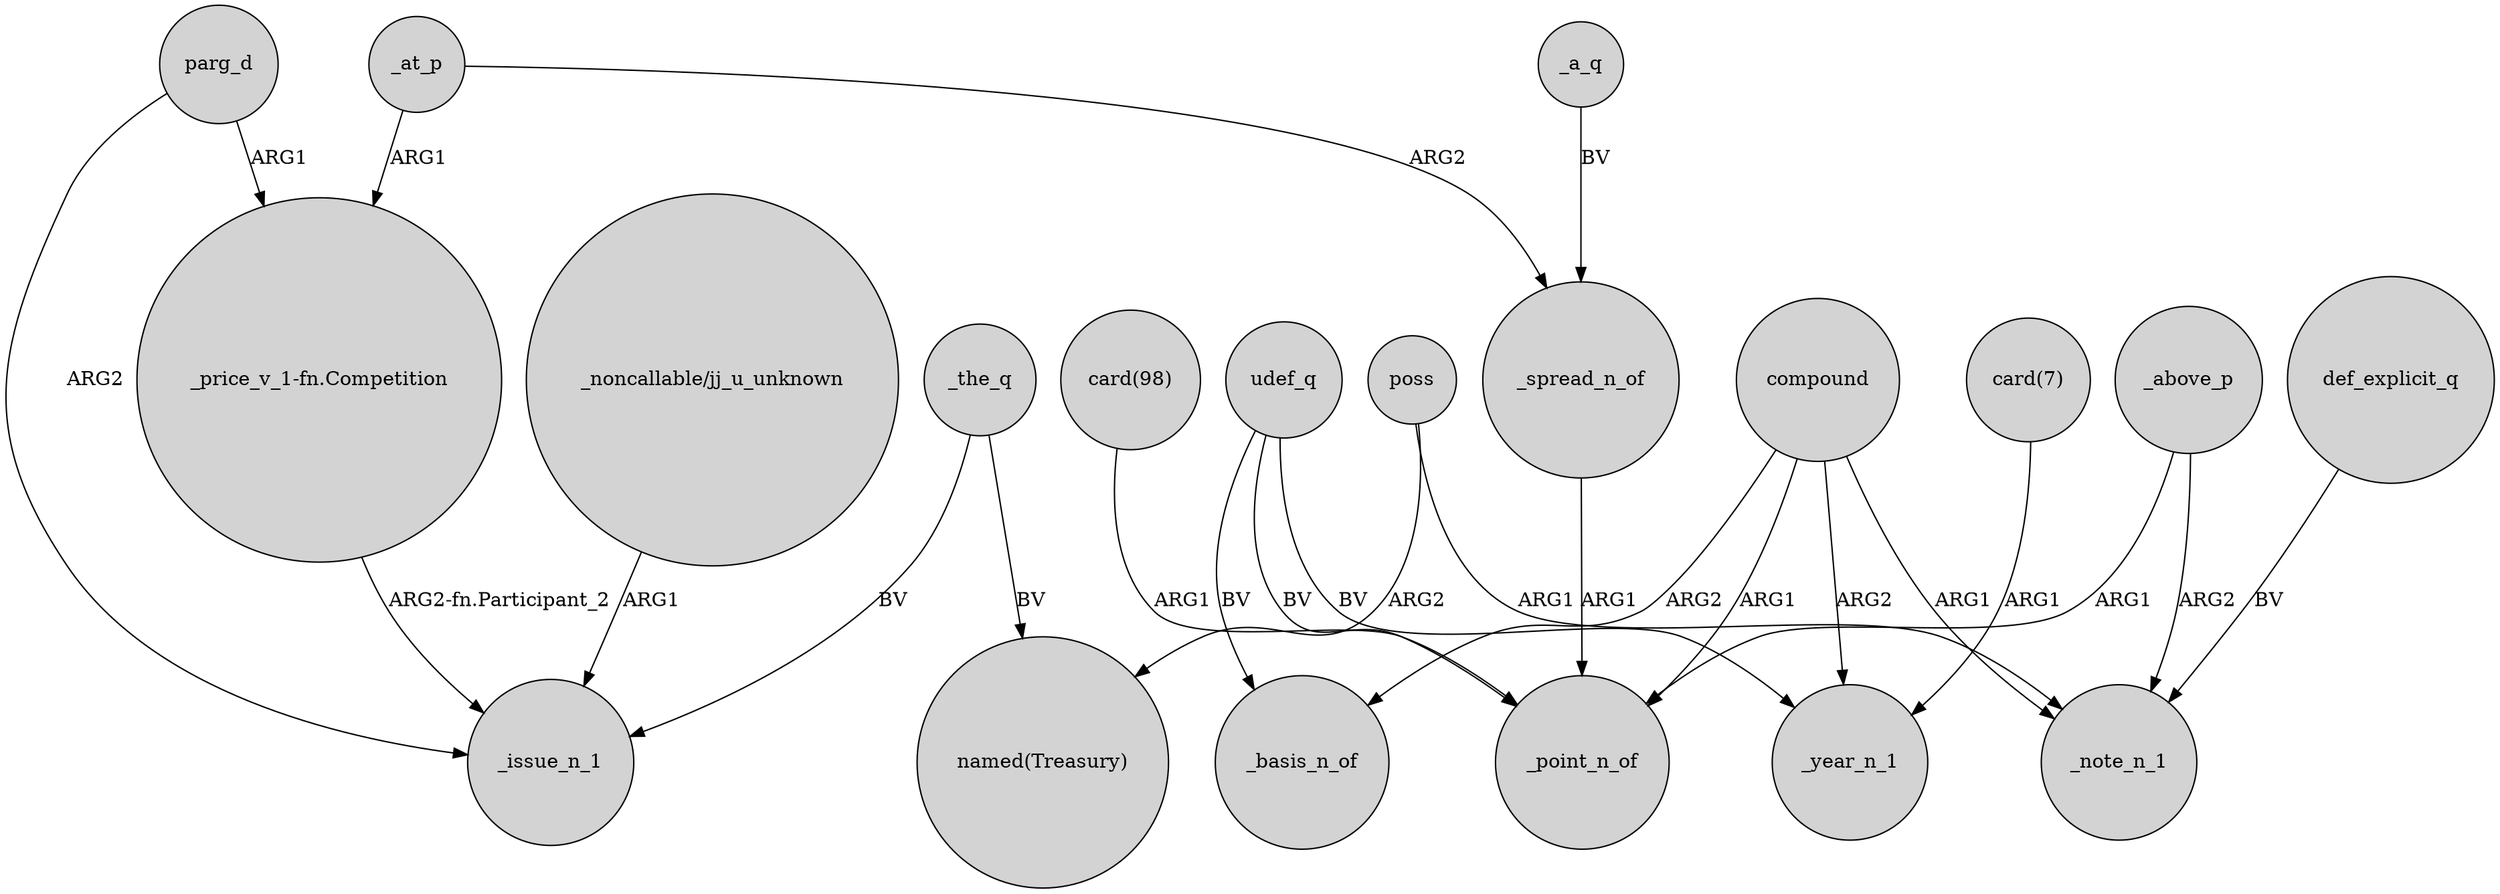 digraph {
	node [shape=circle style=filled]
	"_noncallable/jj_u_unknown" -> _issue_n_1 [label=ARG1]
	udef_q -> _basis_n_of [label=BV]
	poss -> "named(Treasury)" [label=ARG2]
	_above_p -> _point_n_of [label=ARG1]
	_at_p -> "_price_v_1-fn.Competition" [label=ARG1]
	"_price_v_1-fn.Competition" -> _issue_n_1 [label="ARG2-fn.Participant_2"]
	def_explicit_q -> _note_n_1 [label=BV]
	compound -> _year_n_1 [label=ARG2]
	_at_p -> _spread_n_of [label=ARG2]
	compound -> _note_n_1 [label=ARG1]
	"card(98)" -> _point_n_of [label=ARG1]
	poss -> _note_n_1 [label=ARG1]
	_above_p -> _note_n_1 [label=ARG2]
	_the_q -> "named(Treasury)" [label=BV]
	_spread_n_of -> _point_n_of [label=ARG1]
	parg_d -> _issue_n_1 [label=ARG2]
	udef_q -> _year_n_1 [label=BV]
	_a_q -> _spread_n_of [label=BV]
	compound -> _point_n_of [label=ARG1]
	udef_q -> _point_n_of [label=BV]
	"card(7)" -> _year_n_1 [label=ARG1]
	parg_d -> "_price_v_1-fn.Competition" [label=ARG1]
	compound -> _basis_n_of [label=ARG2]
	_the_q -> _issue_n_1 [label=BV]
}
